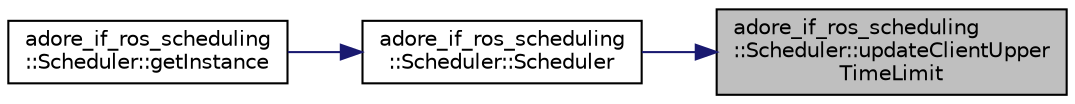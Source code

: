 digraph "adore_if_ros_scheduling::Scheduler::updateClientUpperTimeLimit"
{
 // LATEX_PDF_SIZE
  edge [fontname="Helvetica",fontsize="10",labelfontname="Helvetica",labelfontsize="10"];
  node [fontname="Helvetica",fontsize="10",shape=record];
  rankdir="RL";
  Node1 [label="adore_if_ros_scheduling\l::Scheduler::updateClientUpper\lTimeLimit",height=0.2,width=0.4,color="black", fillcolor="grey75", style="filled", fontcolor="black",tooltip=" "];
  Node1 -> Node2 [dir="back",color="midnightblue",fontsize="10",style="solid",fontname="Helvetica"];
  Node2 [label="adore_if_ros_scheduling\l::Scheduler::Scheduler",height=0.2,width=0.4,color="black", fillcolor="white", style="filled",URL="$classadore__if__ros__scheduling_1_1Scheduler.html#a492d5b57b688ff229023f7d0ddd84d5c",tooltip=" "];
  Node2 -> Node3 [dir="back",color="midnightblue",fontsize="10",style="solid",fontname="Helvetica"];
  Node3 [label="adore_if_ros_scheduling\l::Scheduler::getInstance",height=0.2,width=0.4,color="black", fillcolor="white", style="filled",URL="$classadore__if__ros__scheduling_1_1Scheduler.html#a989410dec520ac020cebbb494dff80fc",tooltip=" "];
}
